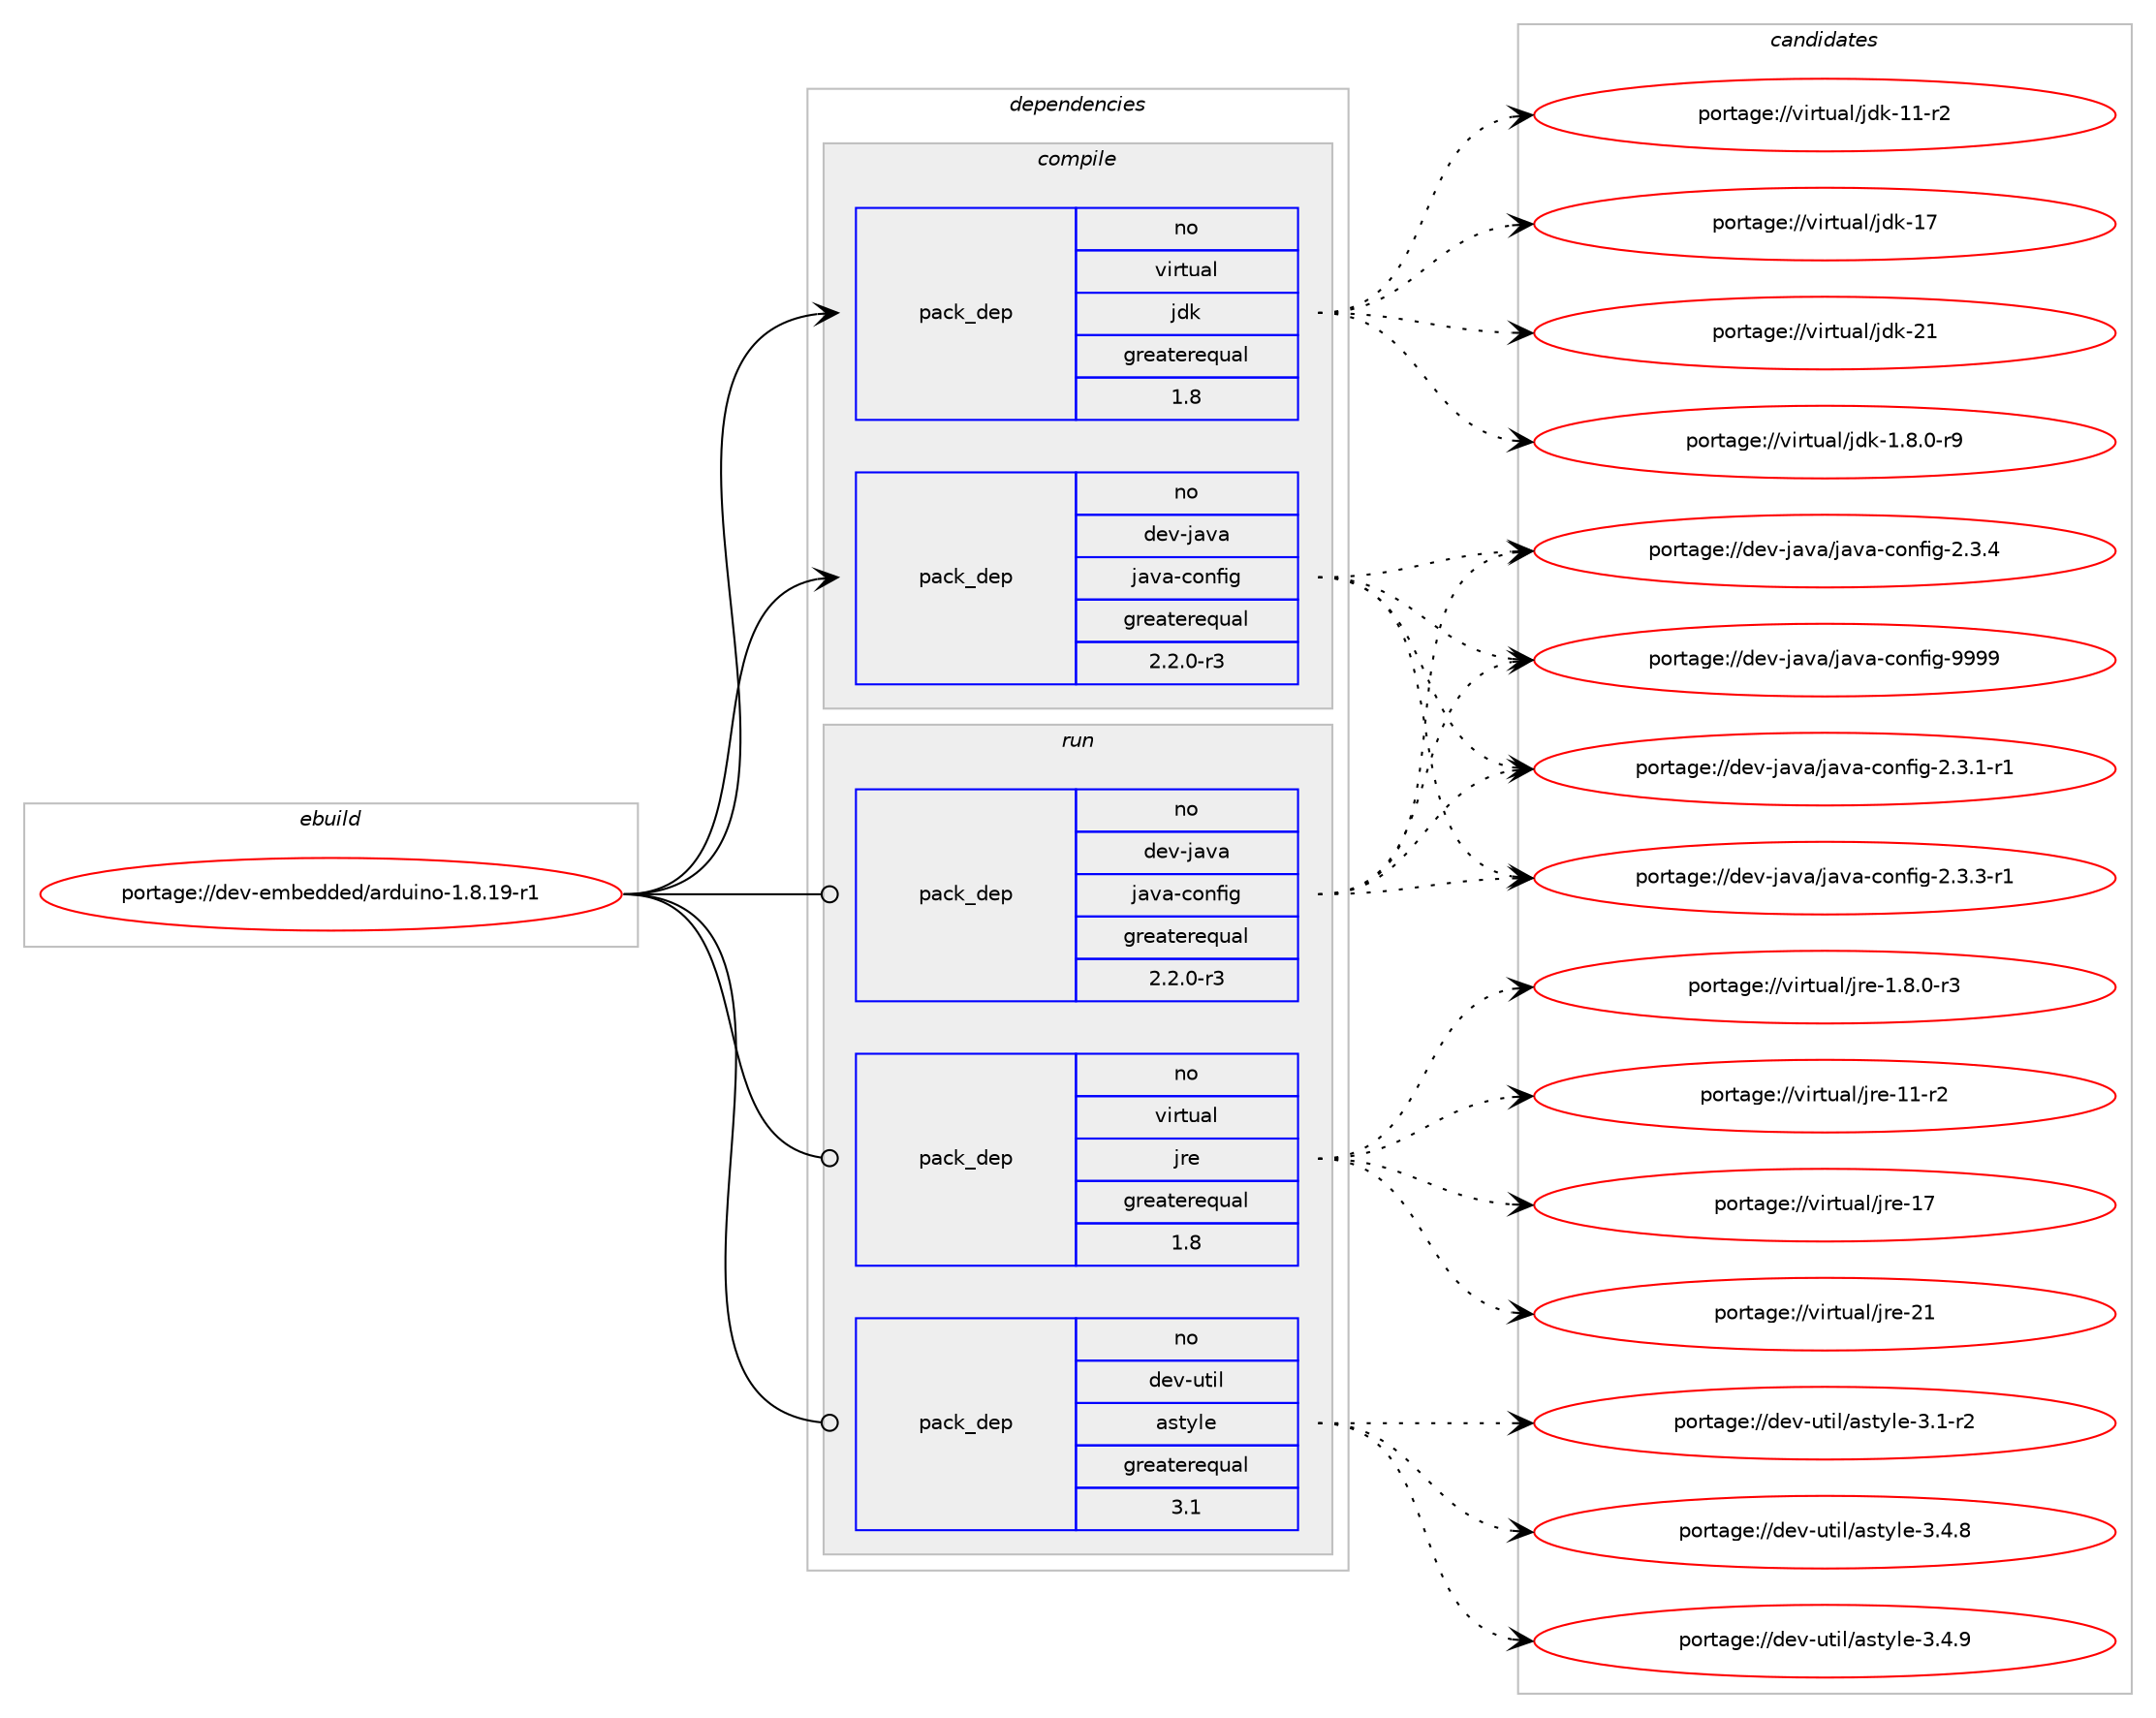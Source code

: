 digraph prolog {

# *************
# Graph options
# *************

newrank=true;
concentrate=true;
compound=true;
graph [rankdir=LR,fontname=Helvetica,fontsize=10,ranksep=1.5];#, ranksep=2.5, nodesep=0.2];
edge  [arrowhead=vee];
node  [fontname=Helvetica,fontsize=10];

# **********
# The ebuild
# **********

subgraph cluster_leftcol {
color=gray;
rank=same;
label=<<i>ebuild</i>>;
id [label="portage://dev-embedded/arduino-1.8.19-r1", color=red, width=4, href="../dev-embedded/arduino-1.8.19-r1.svg"];
}

# ****************
# The dependencies
# ****************

subgraph cluster_midcol {
color=gray;
label=<<i>dependencies</i>>;
subgraph cluster_compile {
fillcolor="#eeeeee";
style=filled;
label=<<i>compile</i>>;
# *** BEGIN UNKNOWN DEPENDENCY TYPE (TODO) ***
# id -> package_dependency(portage://dev-embedded/arduino-1.8.19-r1,install,no,app-arch,unzip,none,[,,],[],[])
# *** END UNKNOWN DEPENDENCY TYPE (TODO) ***

# *** BEGIN UNKNOWN DEPENDENCY TYPE (TODO) ***
# id -> package_dependency(portage://dev-embedded/arduino-1.8.19-r1,install,no,dev-embedded,arduino-builder,none,[,,],[],[])
# *** END UNKNOWN DEPENDENCY TYPE (TODO) ***

subgraph pack13343 {
dependency33055 [label=<<TABLE BORDER="0" CELLBORDER="1" CELLSPACING="0" CELLPADDING="4" WIDTH="220"><TR><TD ROWSPAN="6" CELLPADDING="30">pack_dep</TD></TR><TR><TD WIDTH="110">no</TD></TR><TR><TD>dev-java</TD></TR><TR><TD>java-config</TD></TR><TR><TD>greaterequal</TD></TR><TR><TD>2.2.0-r3</TD></TR></TABLE>>, shape=none, color=blue];
}
id:e -> dependency33055:w [weight=20,style="solid",arrowhead="vee"];
subgraph pack13344 {
dependency33056 [label=<<TABLE BORDER="0" CELLBORDER="1" CELLSPACING="0" CELLPADDING="4" WIDTH="220"><TR><TD ROWSPAN="6" CELLPADDING="30">pack_dep</TD></TR><TR><TD WIDTH="110">no</TD></TR><TR><TD>virtual</TD></TR><TR><TD>jdk</TD></TR><TR><TD>greaterequal</TD></TR><TR><TD>1.8</TD></TR></TABLE>>, shape=none, color=blue];
}
id:e -> dependency33056:w [weight=20,style="solid",arrowhead="vee"];
}
subgraph cluster_compileandrun {
fillcolor="#eeeeee";
style=filled;
label=<<i>compile and run</i>>;
}
subgraph cluster_run {
fillcolor="#eeeeee";
style=filled;
label=<<i>run</i>>;
# *** BEGIN UNKNOWN DEPENDENCY TYPE (TODO) ***
# id -> package_dependency(portage://dev-embedded/arduino-1.8.19-r1,run,no,dev-embedded,arduino-builder,none,[,,],[],[])
# *** END UNKNOWN DEPENDENCY TYPE (TODO) ***

# *** BEGIN UNKNOWN DEPENDENCY TYPE (TODO) ***
# id -> package_dependency(portage://dev-embedded/arduino-1.8.19-r1,run,no,dev-embedded,arduino-listserialportsc,none,[,,],[],[])
# *** END UNKNOWN DEPENDENCY TYPE (TODO) ***

subgraph pack13345 {
dependency33057 [label=<<TABLE BORDER="0" CELLBORDER="1" CELLSPACING="0" CELLPADDING="4" WIDTH="220"><TR><TD ROWSPAN="6" CELLPADDING="30">pack_dep</TD></TR><TR><TD WIDTH="110">no</TD></TR><TR><TD>dev-java</TD></TR><TR><TD>java-config</TD></TR><TR><TD>greaterequal</TD></TR><TR><TD>2.2.0-r3</TD></TR></TABLE>>, shape=none, color=blue];
}
id:e -> dependency33057:w [weight=20,style="solid",arrowhead="odot"];
subgraph pack13346 {
dependency33058 [label=<<TABLE BORDER="0" CELLBORDER="1" CELLSPACING="0" CELLPADDING="4" WIDTH="220"><TR><TD ROWSPAN="6" CELLPADDING="30">pack_dep</TD></TR><TR><TD WIDTH="110">no</TD></TR><TR><TD>dev-util</TD></TR><TR><TD>astyle</TD></TR><TR><TD>greaterequal</TD></TR><TR><TD>3.1</TD></TR></TABLE>>, shape=none, color=blue];
}
id:e -> dependency33058:w [weight=20,style="solid",arrowhead="odot"];
subgraph pack13347 {
dependency33059 [label=<<TABLE BORDER="0" CELLBORDER="1" CELLSPACING="0" CELLPADDING="4" WIDTH="220"><TR><TD ROWSPAN="6" CELLPADDING="30">pack_dep</TD></TR><TR><TD WIDTH="110">no</TD></TR><TR><TD>virtual</TD></TR><TR><TD>jre</TD></TR><TR><TD>greaterequal</TD></TR><TR><TD>1.8</TD></TR></TABLE>>, shape=none, color=blue];
}
id:e -> dependency33059:w [weight=20,style="solid",arrowhead="odot"];
}
}

# **************
# The candidates
# **************

subgraph cluster_choices {
rank=same;
color=gray;
label=<<i>candidates</i>>;

subgraph choice13343 {
color=black;
nodesep=1;
choice10010111845106971189747106971189745991111101021051034550465146494511449 [label="portage://dev-java/java-config-2.3.1-r1", color=red, width=4,href="../dev-java/java-config-2.3.1-r1.svg"];
choice10010111845106971189747106971189745991111101021051034550465146514511449 [label="portage://dev-java/java-config-2.3.3-r1", color=red, width=4,href="../dev-java/java-config-2.3.3-r1.svg"];
choice1001011184510697118974710697118974599111110102105103455046514652 [label="portage://dev-java/java-config-2.3.4", color=red, width=4,href="../dev-java/java-config-2.3.4.svg"];
choice10010111845106971189747106971189745991111101021051034557575757 [label="portage://dev-java/java-config-9999", color=red, width=4,href="../dev-java/java-config-9999.svg"];
dependency33055:e -> choice10010111845106971189747106971189745991111101021051034550465146494511449:w [style=dotted,weight="100"];
dependency33055:e -> choice10010111845106971189747106971189745991111101021051034550465146514511449:w [style=dotted,weight="100"];
dependency33055:e -> choice1001011184510697118974710697118974599111110102105103455046514652:w [style=dotted,weight="100"];
dependency33055:e -> choice10010111845106971189747106971189745991111101021051034557575757:w [style=dotted,weight="100"];
}
subgraph choice13344 {
color=black;
nodesep=1;
choice11810511411611797108471061001074549465646484511457 [label="portage://virtual/jdk-1.8.0-r9", color=red, width=4,href="../virtual/jdk-1.8.0-r9.svg"];
choice11810511411611797108471061001074549494511450 [label="portage://virtual/jdk-11-r2", color=red, width=4,href="../virtual/jdk-11-r2.svg"];
choice1181051141161179710847106100107454955 [label="portage://virtual/jdk-17", color=red, width=4,href="../virtual/jdk-17.svg"];
choice1181051141161179710847106100107455049 [label="portage://virtual/jdk-21", color=red, width=4,href="../virtual/jdk-21.svg"];
dependency33056:e -> choice11810511411611797108471061001074549465646484511457:w [style=dotted,weight="100"];
dependency33056:e -> choice11810511411611797108471061001074549494511450:w [style=dotted,weight="100"];
dependency33056:e -> choice1181051141161179710847106100107454955:w [style=dotted,weight="100"];
dependency33056:e -> choice1181051141161179710847106100107455049:w [style=dotted,weight="100"];
}
subgraph choice13345 {
color=black;
nodesep=1;
choice10010111845106971189747106971189745991111101021051034550465146494511449 [label="portage://dev-java/java-config-2.3.1-r1", color=red, width=4,href="../dev-java/java-config-2.3.1-r1.svg"];
choice10010111845106971189747106971189745991111101021051034550465146514511449 [label="portage://dev-java/java-config-2.3.3-r1", color=red, width=4,href="../dev-java/java-config-2.3.3-r1.svg"];
choice1001011184510697118974710697118974599111110102105103455046514652 [label="portage://dev-java/java-config-2.3.4", color=red, width=4,href="../dev-java/java-config-2.3.4.svg"];
choice10010111845106971189747106971189745991111101021051034557575757 [label="portage://dev-java/java-config-9999", color=red, width=4,href="../dev-java/java-config-9999.svg"];
dependency33057:e -> choice10010111845106971189747106971189745991111101021051034550465146494511449:w [style=dotted,weight="100"];
dependency33057:e -> choice10010111845106971189747106971189745991111101021051034550465146514511449:w [style=dotted,weight="100"];
dependency33057:e -> choice1001011184510697118974710697118974599111110102105103455046514652:w [style=dotted,weight="100"];
dependency33057:e -> choice10010111845106971189747106971189745991111101021051034557575757:w [style=dotted,weight="100"];
}
subgraph choice13346 {
color=black;
nodesep=1;
choice100101118451171161051084797115116121108101455146494511450 [label="portage://dev-util/astyle-3.1-r2", color=red, width=4,href="../dev-util/astyle-3.1-r2.svg"];
choice100101118451171161051084797115116121108101455146524656 [label="portage://dev-util/astyle-3.4.8", color=red, width=4,href="../dev-util/astyle-3.4.8.svg"];
choice100101118451171161051084797115116121108101455146524657 [label="portage://dev-util/astyle-3.4.9", color=red, width=4,href="../dev-util/astyle-3.4.9.svg"];
dependency33058:e -> choice100101118451171161051084797115116121108101455146494511450:w [style=dotted,weight="100"];
dependency33058:e -> choice100101118451171161051084797115116121108101455146524656:w [style=dotted,weight="100"];
dependency33058:e -> choice100101118451171161051084797115116121108101455146524657:w [style=dotted,weight="100"];
}
subgraph choice13347 {
color=black;
nodesep=1;
choice11810511411611797108471061141014549465646484511451 [label="portage://virtual/jre-1.8.0-r3", color=red, width=4,href="../virtual/jre-1.8.0-r3.svg"];
choice11810511411611797108471061141014549494511450 [label="portage://virtual/jre-11-r2", color=red, width=4,href="../virtual/jre-11-r2.svg"];
choice1181051141161179710847106114101454955 [label="portage://virtual/jre-17", color=red, width=4,href="../virtual/jre-17.svg"];
choice1181051141161179710847106114101455049 [label="portage://virtual/jre-21", color=red, width=4,href="../virtual/jre-21.svg"];
dependency33059:e -> choice11810511411611797108471061141014549465646484511451:w [style=dotted,weight="100"];
dependency33059:e -> choice11810511411611797108471061141014549494511450:w [style=dotted,weight="100"];
dependency33059:e -> choice1181051141161179710847106114101454955:w [style=dotted,weight="100"];
dependency33059:e -> choice1181051141161179710847106114101455049:w [style=dotted,weight="100"];
}
}

}
